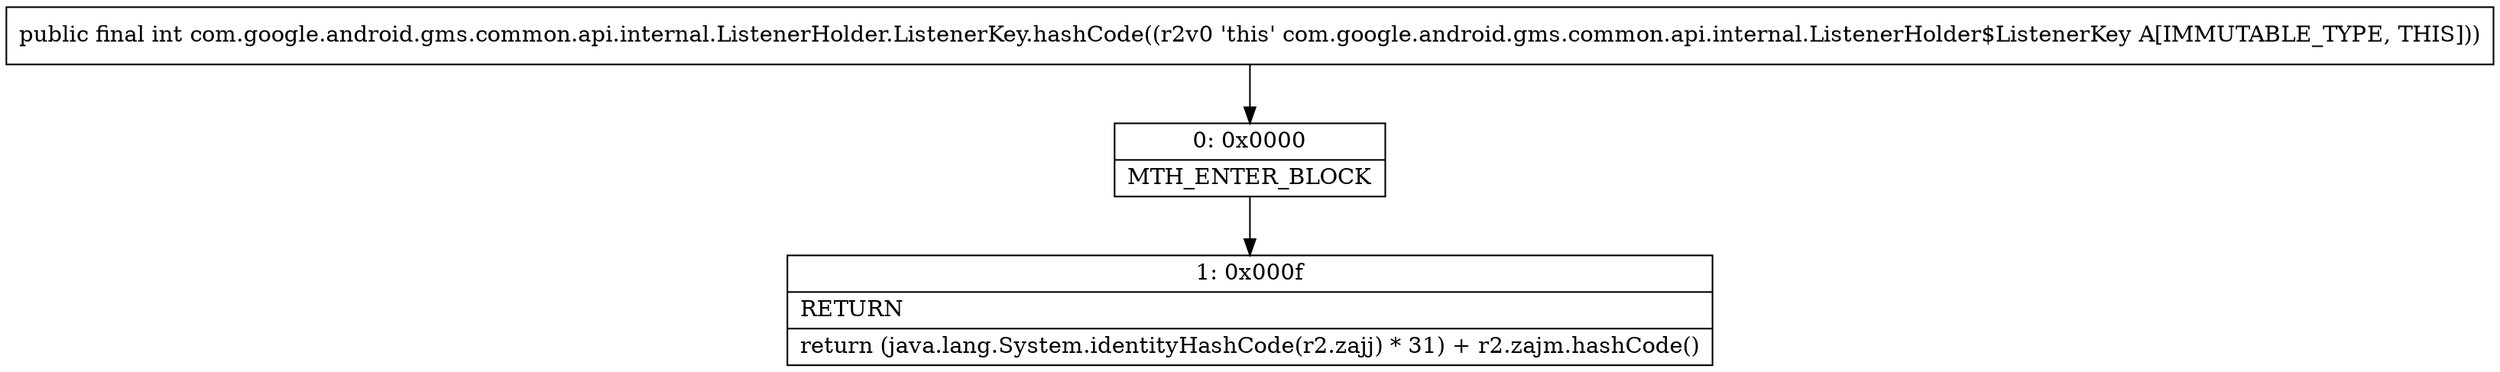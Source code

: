 digraph "CFG forcom.google.android.gms.common.api.internal.ListenerHolder.ListenerKey.hashCode()I" {
Node_0 [shape=record,label="{0\:\ 0x0000|MTH_ENTER_BLOCK\l}"];
Node_1 [shape=record,label="{1\:\ 0x000f|RETURN\l|return (java.lang.System.identityHashCode(r2.zajj) * 31) + r2.zajm.hashCode()\l}"];
MethodNode[shape=record,label="{public final int com.google.android.gms.common.api.internal.ListenerHolder.ListenerKey.hashCode((r2v0 'this' com.google.android.gms.common.api.internal.ListenerHolder$ListenerKey A[IMMUTABLE_TYPE, THIS])) }"];
MethodNode -> Node_0;
Node_0 -> Node_1;
}

